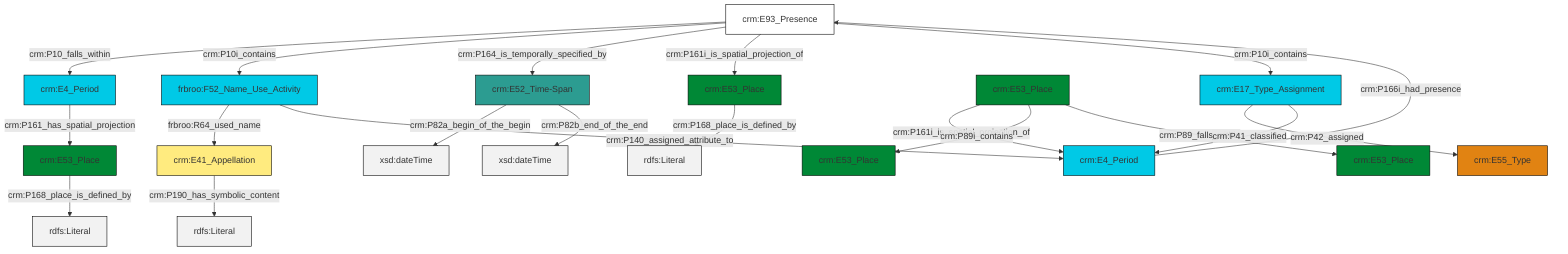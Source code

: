 graph TD
classDef Literal fill:#f2f2f2,stroke:#000000;
classDef CRM_Entity fill:#FFFFFF,stroke:#000000;
classDef Temporal_Entity fill:#00C9E6, stroke:#000000;
classDef Type fill:#E18312, stroke:#000000;
classDef Time-Span fill:#2C9C91, stroke:#000000;
classDef Appellation fill:#FFEB7F, stroke:#000000;
classDef Place fill:#008836, stroke:#000000;
classDef Persistent_Item fill:#B266B2, stroke:#000000;
classDef Conceptual_Object fill:#FFD700, stroke:#000000;
classDef Physical_Thing fill:#D2B48C, stroke:#000000;
classDef Actor fill:#f58aad, stroke:#000000;
classDef PC_Classes fill:#4ce600, stroke:#000000;
classDef Multi fill:#cccccc,stroke:#000000;

0["crm:E93_Presence"]:::CRM_Entity -->|crm:P10_falls_within| 1["crm:E4_Period"]:::Temporal_Entity
2["crm:E52_Time-Span"]:::Time-Span -->|crm:P82a_begin_of_the_begin| 3[xsd:dateTime]:::Literal
0["crm:E93_Presence"]:::CRM_Entity -->|crm:P10i_contains| 6["frbroo:F52_Name_Use_Activity"]:::Temporal_Entity
7["crm:E17_Type_Assignment"]:::Temporal_Entity -->|crm:P42_assigned| 4["crm:E55_Type"]:::Type
0["crm:E93_Presence"]:::CRM_Entity -->|crm:P164_is_temporally_specified_by| 2["crm:E52_Time-Span"]:::Time-Span
6["frbroo:F52_Name_Use_Activity"]:::Temporal_Entity -->|frbroo:R64_used_name| 18["crm:E41_Appellation"]:::Appellation
15["crm:E4_Period"]:::Temporal_Entity -->|crm:P166i_had_presence| 0["crm:E93_Presence"]:::CRM_Entity
10["crm:E53_Place"]:::Place -->|crm:P161i_is_spatial_projection_of| 15["crm:E4_Period"]:::Temporal_Entity
1["crm:E4_Period"]:::Temporal_Entity -->|crm:P161_has_spatial_projection| 20["crm:E53_Place"]:::Place
12["crm:E53_Place"]:::Place -->|crm:P168_place_is_defined_by| 22[rdfs:Literal]:::Literal
0["crm:E93_Presence"]:::CRM_Entity -->|crm:P161i_is_spatial_projection_of| 12["crm:E53_Place"]:::Place
0["crm:E93_Presence"]:::CRM_Entity -->|crm:P10i_contains| 7["crm:E17_Type_Assignment"]:::Temporal_Entity
10["crm:E53_Place"]:::Place -->|crm:P89i_contains| 8["crm:E53_Place"]:::Place
10["crm:E53_Place"]:::Place -->|crm:P89_falls_within| 23["crm:E53_Place"]:::Place
7["crm:E17_Type_Assignment"]:::Temporal_Entity -->|crm:P41_classified| 15["crm:E4_Period"]:::Temporal_Entity
18["crm:E41_Appellation"]:::Appellation -->|crm:P190_has_symbolic_content| 25[rdfs:Literal]:::Literal
20["crm:E53_Place"]:::Place -->|crm:P168_place_is_defined_by| 27[rdfs:Literal]:::Literal
6["frbroo:F52_Name_Use_Activity"]:::Temporal_Entity -->|crm:P140_assigned_attribute_to| 15["crm:E4_Period"]:::Temporal_Entity
2["crm:E52_Time-Span"]:::Time-Span -->|crm:P82b_end_of_the_end| 30[xsd:dateTime]:::Literal